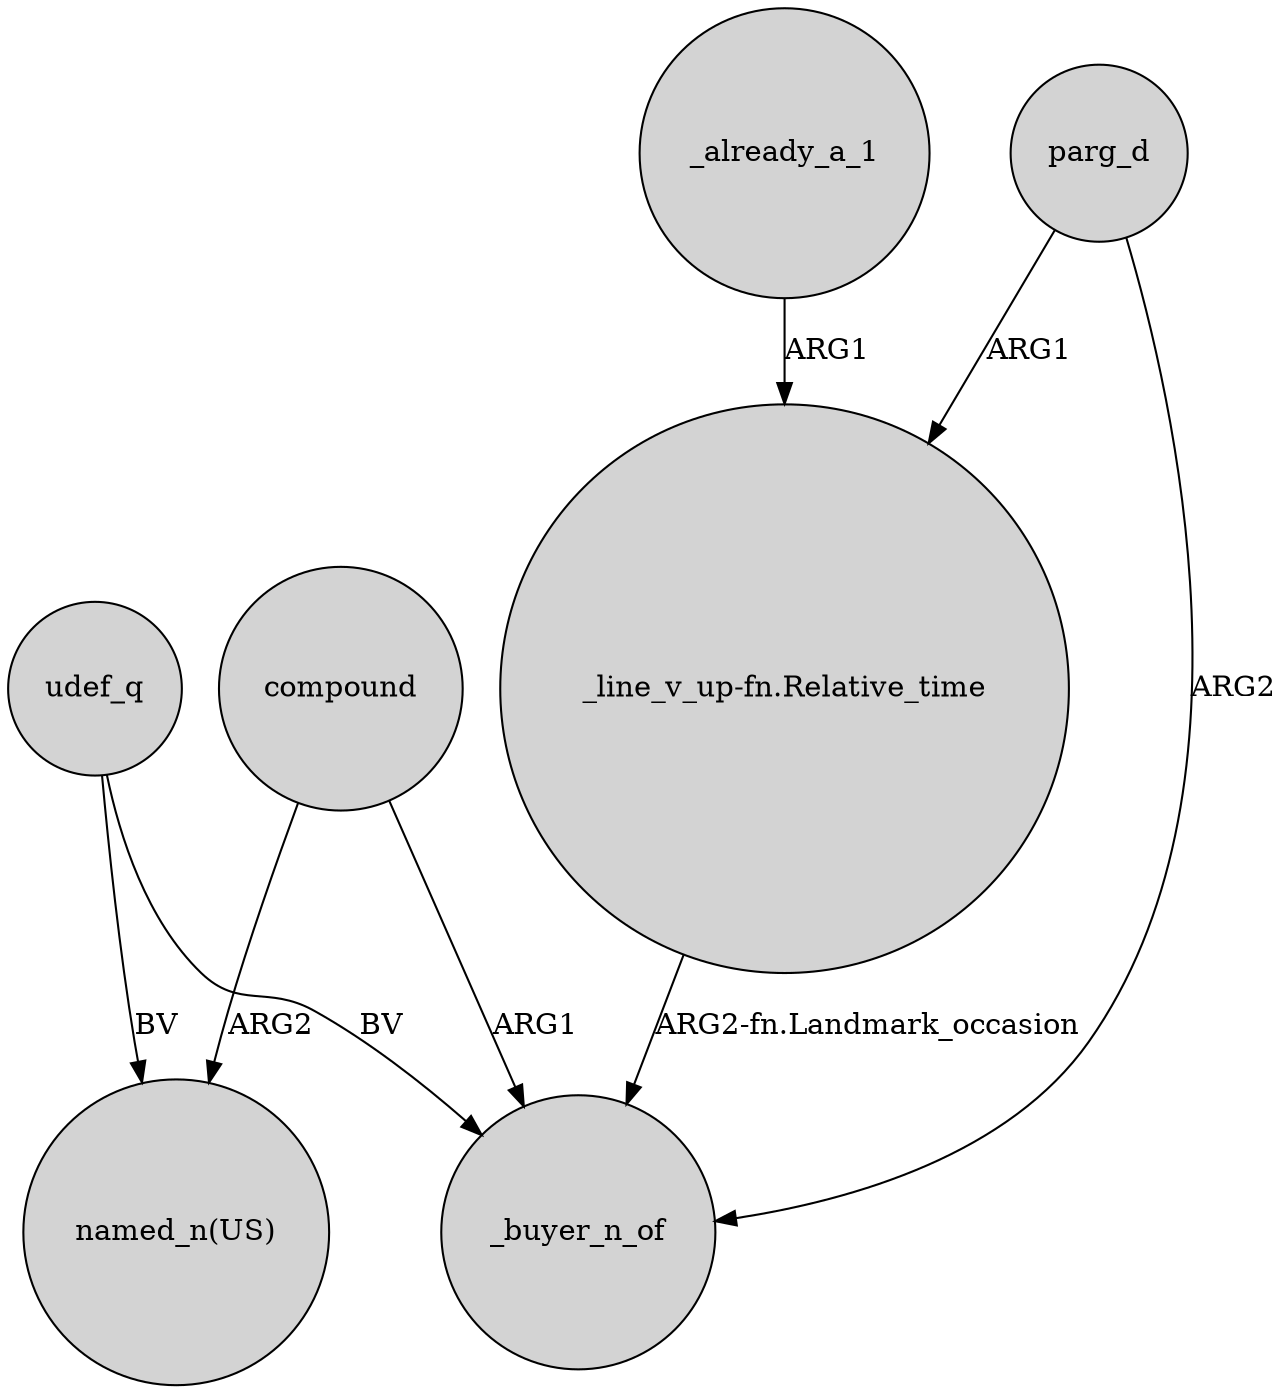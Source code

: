digraph {
	node [shape=circle style=filled]
	udef_q -> _buyer_n_of [label=BV]
	"_line_v_up-fn.Relative_time" -> _buyer_n_of [label="ARG2-fn.Landmark_occasion"]
	compound -> _buyer_n_of [label=ARG1]
	parg_d -> "_line_v_up-fn.Relative_time" [label=ARG1]
	parg_d -> _buyer_n_of [label=ARG2]
	compound -> "named_n(US)" [label=ARG2]
	udef_q -> "named_n(US)" [label=BV]
	_already_a_1 -> "_line_v_up-fn.Relative_time" [label=ARG1]
}
